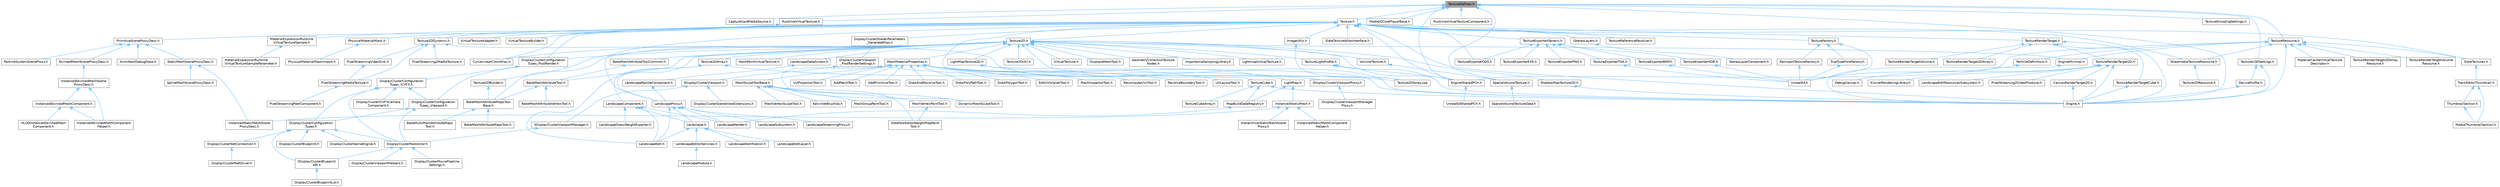 digraph "TextureDefines.h"
{
 // INTERACTIVE_SVG=YES
 // LATEX_PDF_SIZE
  bgcolor="transparent";
  edge [fontname=Helvetica,fontsize=10,labelfontname=Helvetica,labelfontsize=10];
  node [fontname=Helvetica,fontsize=10,shape=box,height=0.2,width=0.4];
  Node1 [id="Node000001",label="TextureDefines.h",height=0.2,width=0.4,color="gray40", fillcolor="grey60", style="filled", fontcolor="black",tooltip=" "];
  Node1 -> Node2 [id="edge1_Node000001_Node000002",dir="back",color="steelblue1",style="solid",tooltip=" "];
  Node2 [id="Node000002",label="CaptureCardMediaSource.h",height=0.2,width=0.4,color="grey40", fillcolor="white", style="filled",URL="$d7/d73/CaptureCardMediaSource_8h.html",tooltip=" "];
  Node1 -> Node3 [id="edge2_Node000001_Node000003",dir="back",color="steelblue1",style="solid",tooltip=" "];
  Node3 [id="Node000003",label="Engine.h",height=0.2,width=0.4,color="grey40", fillcolor="white", style="filled",URL="$d1/d34/Public_2Engine_8h.html",tooltip=" "];
  Node1 -> Node4 [id="edge3_Node000001_Node000004",dir="back",color="steelblue1",style="solid",tooltip=" "];
  Node4 [id="Node000004",label="EngineSharedPCH.h",height=0.2,width=0.4,color="grey40", fillcolor="white", style="filled",URL="$dc/dbb/EngineSharedPCH_8h.html",tooltip=" "];
  Node4 -> Node5 [id="edge4_Node000004_Node000005",dir="back",color="steelblue1",style="solid",tooltip=" "];
  Node5 [id="Node000005",label="UnrealEdSharedPCH.h",height=0.2,width=0.4,color="grey40", fillcolor="white", style="filled",URL="$d1/de6/UnrealEdSharedPCH_8h.html",tooltip=" "];
  Node1 -> Node6 [id="edge5_Node000001_Node000006",dir="back",color="steelblue1",style="solid",tooltip=" "];
  Node6 [id="Node000006",label="MediaIOCorePlayerBase.h",height=0.2,width=0.4,color="grey40", fillcolor="white", style="filled",URL="$d2/dd8/MediaIOCorePlayerBase_8h.html",tooltip=" "];
  Node1 -> Node7 [id="edge6_Node000001_Node000007",dir="back",color="steelblue1",style="solid",tooltip=" "];
  Node7 [id="Node000007",label="RuntimeVirtualTexture.h",height=0.2,width=0.4,color="grey40", fillcolor="white", style="filled",URL="$da/d5f/RuntimeVirtualTexture_8h.html",tooltip=" "];
  Node7 -> Node8 [id="edge7_Node000007_Node000008",dir="back",color="steelblue1",style="solid",tooltip=" "];
  Node8 [id="Node000008",label="MaterialExpressionRuntime\lVirtualTextureSample.h",height=0.2,width=0.4,color="grey40", fillcolor="white", style="filled",URL="$db/ddc/MaterialExpressionRuntimeVirtualTextureSample_8h.html",tooltip=" "];
  Node8 -> Node9 [id="edge8_Node000008_Node000009",dir="back",color="steelblue1",style="solid",tooltip=" "];
  Node9 [id="Node000009",label="MaterialExpressionRuntime\lVirtualTextureSampleParameter.h",height=0.2,width=0.4,color="grey40", fillcolor="white", style="filled",URL="$d5/d3d/MaterialExpressionRuntimeVirtualTextureSampleParameter_8h.html",tooltip=" "];
  Node7 -> Node10 [id="edge9_Node000007_Node000010",dir="back",color="steelblue1",style="solid",tooltip=" "];
  Node10 [id="Node000010",label="PrimitiveSceneProxyDesc.h",height=0.2,width=0.4,color="grey40", fillcolor="white", style="filled",URL="$d8/d20/PrimitiveSceneProxyDesc_8h.html",tooltip=" "];
  Node10 -> Node11 [id="edge10_Node000010_Node000011",dir="back",color="steelblue1",style="solid",tooltip=" "];
  Node11 [id="Node000011",label="AnimNextDebugDraw.h",height=0.2,width=0.4,color="grey40", fillcolor="white", style="filled",URL="$dd/de1/AnimNextDebugDraw_8h.html",tooltip=" "];
  Node10 -> Node12 [id="edge11_Node000010_Node000012",dir="back",color="steelblue1",style="solid",tooltip=" "];
  Node12 [id="Node000012",label="ParticleSystemSceneProxy.h",height=0.2,width=0.4,color="grey40", fillcolor="white", style="filled",URL="$dd/d25/ParticleSystemSceneProxy_8h.html",tooltip=" "];
  Node10 -> Node13 [id="edge12_Node000010_Node000013",dir="back",color="steelblue1",style="solid",tooltip=" "];
  Node13 [id="Node000013",label="SkinnedMeshSceneProxyDesc.h",height=0.2,width=0.4,color="grey40", fillcolor="white", style="filled",URL="$dd/d6b/SkinnedMeshSceneProxyDesc_8h.html",tooltip=" "];
  Node13 -> Node14 [id="edge13_Node000013_Node000014",dir="back",color="steelblue1",style="solid",tooltip=" "];
  Node14 [id="Node000014",label="InstancedSkinnedMeshScene\lProxyDesc.h",height=0.2,width=0.4,color="grey40", fillcolor="white", style="filled",URL="$d7/d6c/InstancedSkinnedMeshSceneProxyDesc_8h.html",tooltip=" "];
  Node14 -> Node15 [id="edge14_Node000014_Node000015",dir="back",color="steelblue1",style="solid",tooltip=" "];
  Node15 [id="Node000015",label="InstancedSkinnedMeshComponent.h",height=0.2,width=0.4,color="grey40", fillcolor="white", style="filled",URL="$d7/da7/InstancedSkinnedMeshComponent_8h.html",tooltip=" "];
  Node15 -> Node16 [id="edge15_Node000015_Node000016",dir="back",color="steelblue1",style="solid",tooltip=" "];
  Node16 [id="Node000016",label="HLODInstancedSkinnedMesh\lComponent.h",height=0.2,width=0.4,color="grey40", fillcolor="white", style="filled",URL="$d5/d06/HLODInstancedSkinnedMeshComponent_8h.html",tooltip=" "];
  Node15 -> Node17 [id="edge16_Node000015_Node000017",dir="back",color="steelblue1",style="solid",tooltip=" "];
  Node17 [id="Node000017",label="InstancedSkinnedMeshComponent\lHelper.h",height=0.2,width=0.4,color="grey40", fillcolor="white", style="filled",URL="$d1/d86/InstancedSkinnedMeshComponentHelper_8h.html",tooltip=" "];
  Node14 -> Node17 [id="edge17_Node000014_Node000017",dir="back",color="steelblue1",style="solid",tooltip=" "];
  Node10 -> Node18 [id="edge18_Node000010_Node000018",dir="back",color="steelblue1",style="solid",tooltip=" "];
  Node18 [id="Node000018",label="StaticMeshSceneProxyDesc.h",height=0.2,width=0.4,color="grey40", fillcolor="white", style="filled",URL="$d0/d31/StaticMeshSceneProxyDesc_8h.html",tooltip=" "];
  Node18 -> Node19 [id="edge19_Node000018_Node000019",dir="back",color="steelblue1",style="solid",tooltip=" "];
  Node19 [id="Node000019",label="InstancedStaticMeshScene\lProxyDesc.h",height=0.2,width=0.4,color="grey40", fillcolor="white", style="filled",URL="$db/dcf/InstancedStaticMeshSceneProxyDesc_8h.html",tooltip=" "];
  Node18 -> Node20 [id="edge20_Node000018_Node000020",dir="back",color="steelblue1",style="solid",tooltip=" "];
  Node20 [id="Node000020",label="SplineMeshSceneProxyDesc.h",height=0.2,width=0.4,color="grey40", fillcolor="white", style="filled",URL="$db/d1b/SplineMeshSceneProxyDesc_8h.html",tooltip=" "];
  Node1 -> Node21 [id="edge21_Node000001_Node000021",dir="back",color="steelblue1",style="solid",tooltip=" "];
  Node21 [id="Node000021",label="RuntimeVirtualTextureComponent.h",height=0.2,width=0.4,color="grey40", fillcolor="white", style="filled",URL="$d7/dcf/RuntimeVirtualTextureComponent_8h.html",tooltip=" "];
  Node1 -> Node22 [id="edge22_Node000001_Node000022",dir="back",color="steelblue1",style="solid",tooltip=" "];
  Node22 [id="Node000022",label="SparseVolumeTexture.h",height=0.2,width=0.4,color="grey40", fillcolor="white", style="filled",URL="$d4/df8/SparseVolumeTexture_8h.html",tooltip=" "];
  Node22 -> Node23 [id="edge23_Node000022_Node000023",dir="back",color="steelblue1",style="solid",tooltip=" "];
  Node23 [id="Node000023",label="SparseVolumeTextureData.h",height=0.2,width=0.4,color="grey40", fillcolor="white", style="filled",URL="$db/dcc/SparseVolumeTextureData_8h.html",tooltip=" "];
  Node1 -> Node24 [id="edge24_Node000001_Node000024",dir="back",color="steelblue1",style="solid",tooltip=" "];
  Node24 [id="Node000024",label="Texture.h",height=0.2,width=0.4,color="grey40", fillcolor="white", style="filled",URL="$d9/dbf/Texture_8h.html",tooltip=" "];
  Node24 -> Node25 [id="edge25_Node000024_Node000025",dir="back",color="steelblue1",style="solid",tooltip=" "];
  Node25 [id="Node000025",label="CurveLinearColorAtlas.h",height=0.2,width=0.4,color="grey40", fillcolor="white", style="filled",URL="$dd/d63/CurveLinearColorAtlas_8h.html",tooltip=" "];
  Node24 -> Node26 [id="edge26_Node000024_Node000026",dir="back",color="steelblue1",style="solid",tooltip=" "];
  Node26 [id="Node000026",label="DisplayClusterConfiguration\lTypes_PostRender.h",height=0.2,width=0.4,color="grey40", fillcolor="white", style="filled",URL="$d1/d0d/DisplayClusterConfigurationTypes__PostRender_8h.html",tooltip=" "];
  Node26 -> Node27 [id="edge27_Node000026_Node000027",dir="back",color="steelblue1",style="solid",tooltip=" "];
  Node27 [id="Node000027",label="DisplayClusterConfiguration\lTypes_ICVFX.h",height=0.2,width=0.4,color="grey40", fillcolor="white", style="filled",URL="$d3/dc4/DisplayClusterConfigurationTypes__ICVFX_8h.html",tooltip=" "];
  Node27 -> Node28 [id="edge28_Node000027_Node000028",dir="back",color="steelblue1",style="solid",tooltip=" "];
  Node28 [id="Node000028",label="DisplayClusterConfiguration\lTypes.h",height=0.2,width=0.4,color="grey40", fillcolor="white", style="filled",URL="$d5/dc6/DisplayClusterConfigurationTypes_8h.html",tooltip=" "];
  Node28 -> Node29 [id="edge29_Node000028_Node000029",dir="back",color="steelblue1",style="solid",tooltip=" "];
  Node29 [id="Node000029",label="DisplayClusterBlueprint.h",height=0.2,width=0.4,color="grey40", fillcolor="white", style="filled",URL="$d0/d44/DisplayClusterBlueprint_8h.html",tooltip=" "];
  Node28 -> Node30 [id="edge30_Node000028_Node000030",dir="back",color="steelblue1",style="solid",tooltip=" "];
  Node30 [id="Node000030",label="DisplayClusterGameEngine.h",height=0.2,width=0.4,color="grey40", fillcolor="white", style="filled",URL="$da/d8f/DisplayClusterGameEngine_8h.html",tooltip=" "];
  Node28 -> Node31 [id="edge31_Node000028_Node000031",dir="back",color="steelblue1",style="solid",tooltip=" "];
  Node31 [id="Node000031",label="DisplayClusterNetConnection.h",height=0.2,width=0.4,color="grey40", fillcolor="white", style="filled",URL="$d0/df0/DisplayClusterNetConnection_8h.html",tooltip=" "];
  Node31 -> Node32 [id="edge32_Node000031_Node000032",dir="back",color="steelblue1",style="solid",tooltip=" "];
  Node32 [id="Node000032",label="DisplayClusterNetDriver.h",height=0.2,width=0.4,color="grey40", fillcolor="white", style="filled",URL="$db/de1/DisplayClusterNetDriver_8h.html",tooltip=" "];
  Node28 -> Node33 [id="edge33_Node000028_Node000033",dir="back",color="steelblue1",style="solid",tooltip=" "];
  Node33 [id="Node000033",label="DisplayClusterRootActor.h",height=0.2,width=0.4,color="grey40", fillcolor="white", style="filled",URL="$d0/d41/DisplayClusterRootActor_8h.html",tooltip=" "];
  Node33 -> Node34 [id="edge34_Node000033_Node000034",dir="back",color="steelblue1",style="solid",tooltip=" "];
  Node34 [id="Node000034",label="DisplayClusterMoviePipeline\lSettings.h",height=0.2,width=0.4,color="grey40", fillcolor="white", style="filled",URL="$d7/d56/DisplayClusterMoviePipelineSettings_8h.html",tooltip=" "];
  Node33 -> Node35 [id="edge35_Node000033_Node000035",dir="back",color="steelblue1",style="solid",tooltip=" "];
  Node35 [id="Node000035",label="DisplayClusterViewportHelpers.h",height=0.2,width=0.4,color="grey40", fillcolor="white", style="filled",URL="$d6/d8b/DisplayClusterViewportHelpers_8h.html",tooltip=" "];
  Node33 -> Node36 [id="edge36_Node000033_Node000036",dir="back",color="steelblue1",style="solid",tooltip=" "];
  Node36 [id="Node000036",label="IDisplayClusterBlueprint\lAPI.h",height=0.2,width=0.4,color="grey40", fillcolor="white", style="filled",URL="$d6/dd6/IDisplayClusterBlueprintAPI_8h.html",tooltip=" "];
  Node36 -> Node37 [id="edge37_Node000036_Node000037",dir="back",color="steelblue1",style="solid",tooltip=" "];
  Node37 [id="Node000037",label="DisplayClusterBlueprintLib.h",height=0.2,width=0.4,color="grey40", fillcolor="white", style="filled",URL="$d9/d13/DisplayClusterBlueprintLib_8h.html",tooltip=" "];
  Node28 -> Node36 [id="edge38_Node000028_Node000036",dir="back",color="steelblue1",style="solid",tooltip=" "];
  Node27 -> Node38 [id="edge39_Node000027_Node000038",dir="back",color="steelblue1",style="solid",tooltip=" "];
  Node38 [id="Node000038",label="DisplayClusterConfiguration\lTypes_Viewport.h",height=0.2,width=0.4,color="grey40", fillcolor="white", style="filled",URL="$d1/d6b/DisplayClusterConfigurationTypes__Viewport_8h.html",tooltip=" "];
  Node38 -> Node28 [id="edge40_Node000038_Node000028",dir="back",color="steelblue1",style="solid",tooltip=" "];
  Node38 -> Node33 [id="edge41_Node000038_Node000033",dir="back",color="steelblue1",style="solid",tooltip=" "];
  Node27 -> Node39 [id="edge42_Node000027_Node000039",dir="back",color="steelblue1",style="solid",tooltip=" "];
  Node39 [id="Node000039",label="DisplayClusterICVFXCamera\lComponent.h",height=0.2,width=0.4,color="grey40", fillcolor="white", style="filled",URL="$d9/de0/DisplayClusterICVFXCameraComponent_8h.html",tooltip=" "];
  Node27 -> Node33 [id="edge43_Node000027_Node000033",dir="back",color="steelblue1",style="solid",tooltip=" "];
  Node26 -> Node38 [id="edge44_Node000026_Node000038",dir="back",color="steelblue1",style="solid",tooltip=" "];
  Node24 -> Node40 [id="edge45_Node000024_Node000040",dir="back",color="steelblue1",style="solid",tooltip=" "];
  Node40 [id="Node000040",label="DisplayClusterShaderParameters\l_GenerateMips.h",height=0.2,width=0.4,color="grey40", fillcolor="white", style="filled",URL="$dc/dec/DisplayClusterShaderParameters__GenerateMips_8h.html",tooltip=" "];
  Node40 -> Node41 [id="edge46_Node000040_Node000041",dir="back",color="steelblue1",style="solid",tooltip=" "];
  Node41 [id="Node000041",label="DisplayClusterViewport\l_PostRenderSettings.h",height=0.2,width=0.4,color="grey40", fillcolor="white", style="filled",URL="$df/dfc/DisplayClusterViewport__PostRenderSettings_8h.html",tooltip=" "];
  Node41 -> Node42 [id="edge47_Node000041_Node000042",dir="back",color="steelblue1",style="solid",tooltip=" "];
  Node42 [id="Node000042",label="IDisplayClusterViewport.h",height=0.2,width=0.4,color="grey40", fillcolor="white", style="filled",URL="$dc/d64/IDisplayClusterViewport_8h.html",tooltip=" "];
  Node42 -> Node43 [id="edge48_Node000042_Node000043",dir="back",color="steelblue1",style="solid",tooltip=" "];
  Node43 [id="Node000043",label="DisplayClusterSceneViewExtensions.h",height=0.2,width=0.4,color="grey40", fillcolor="white", style="filled",URL="$db/dda/DisplayClusterSceneViewExtensions_8h.html",tooltip=" "];
  Node42 -> Node44 [id="edge49_Node000042_Node000044",dir="back",color="steelblue1",style="solid",tooltip=" "];
  Node44 [id="Node000044",label="IDisplayClusterViewportManager.h",height=0.2,width=0.4,color="grey40", fillcolor="white", style="filled",URL="$db/da9/IDisplayClusterViewportManager_8h.html",tooltip=" "];
  Node44 -> Node33 [id="edge50_Node000044_Node000033",dir="back",color="steelblue1",style="solid",tooltip=" "];
  Node41 -> Node45 [id="edge51_Node000041_Node000045",dir="back",color="steelblue1",style="solid",tooltip=" "];
  Node45 [id="Node000045",label="IDisplayClusterViewportProxy.h",height=0.2,width=0.4,color="grey40", fillcolor="white", style="filled",URL="$df/dfd/IDisplayClusterViewportProxy_8h.html",tooltip=" "];
  Node45 -> Node46 [id="edge52_Node000045_Node000046",dir="back",color="steelblue1",style="solid",tooltip=" "];
  Node46 [id="Node000046",label="IDisplayClusterViewportManager\lProxy.h",height=0.2,width=0.4,color="grey40", fillcolor="white", style="filled",URL="$d9/d0a/IDisplayClusterViewportManagerProxy_8h.html",tooltip=" "];
  Node24 -> Node3 [id="edge53_Node000024_Node000003",dir="back",color="steelblue1",style="solid",tooltip=" "];
  Node24 -> Node4 [id="edge54_Node000024_Node000004",dir="back",color="steelblue1",style="solid",tooltip=" "];
  Node24 -> Node47 [id="edge55_Node000024_Node000047",dir="back",color="steelblue1",style="solid",tooltip=" "];
  Node47 [id="Node000047",label="IStereoLayers.h",height=0.2,width=0.4,color="grey40", fillcolor="white", style="filled",URL="$dd/d40/IStereoLayers_8h.html",tooltip=" "];
  Node47 -> Node48 [id="edge56_Node000047_Node000048",dir="back",color="steelblue1",style="solid",tooltip=" "];
  Node48 [id="Node000048",label="StereoLayerComponent.h",height=0.2,width=0.4,color="grey40", fillcolor="white", style="filled",URL="$db/d10/StereoLayerComponent_8h.html",tooltip=" "];
  Node24 -> Node49 [id="edge57_Node000024_Node000049",dir="back",color="steelblue1",style="solid",tooltip=" "];
  Node49 [id="Node000049",label="ImageUtils.h",height=0.2,width=0.4,color="grey40", fillcolor="white", style="filled",URL="$d7/dc9/ImageUtils_8h.html",tooltip=" "];
  Node49 -> Node50 [id="edge58_Node000049_Node000050",dir="back",color="steelblue1",style="solid",tooltip=" "];
  Node50 [id="Node000050",label="Texture2DArray.cpp",height=0.2,width=0.4,color="grey40", fillcolor="white", style="filled",URL="$d7/d13/Texture2DArray_8cpp.html",tooltip=" "];
  Node24 -> Node51 [id="edge59_Node000024_Node000051",dir="back",color="steelblue1",style="solid",tooltip=" "];
  Node51 [id="Node000051",label="LandscapeProxy.h",height=0.2,width=0.4,color="grey40", fillcolor="white", style="filled",URL="$db/dae/LandscapeProxy_8h.html",tooltip=" "];
  Node51 -> Node52 [id="edge60_Node000051_Node000052",dir="back",color="steelblue1",style="solid",tooltip=" "];
  Node52 [id="Node000052",label="Landscape.h",height=0.2,width=0.4,color="grey40", fillcolor="white", style="filled",URL="$d5/dd6/Landscape_8h.html",tooltip=" "];
  Node52 -> Node53 [id="edge61_Node000052_Node000053",dir="back",color="steelblue1",style="solid",tooltip=" "];
  Node53 [id="Node000053",label="LandscapeEdit.h",height=0.2,width=0.4,color="grey40", fillcolor="white", style="filled",URL="$df/d61/LandscapeEdit_8h.html",tooltip=" "];
  Node52 -> Node54 [id="edge62_Node000052_Node000054",dir="back",color="steelblue1",style="solid",tooltip=" "];
  Node54 [id="Node000054",label="LandscapeEditLayer.h",height=0.2,width=0.4,color="grey40", fillcolor="white", style="filled",URL="$d2/d34/LandscapeEditLayer_8h.html",tooltip=" "];
  Node52 -> Node55 [id="edge63_Node000052_Node000055",dir="back",color="steelblue1",style="solid",tooltip=" "];
  Node55 [id="Node000055",label="LandscapeEditorServices.h",height=0.2,width=0.4,color="grey40", fillcolor="white", style="filled",URL="$d0/de9/LandscapeEditorServices_8h.html",tooltip=" "];
  Node55 -> Node56 [id="edge64_Node000055_Node000056",dir="back",color="steelblue1",style="solid",tooltip=" "];
  Node56 [id="Node000056",label="LandscapeModule.h",height=0.2,width=0.4,color="grey40", fillcolor="white", style="filled",URL="$db/d88/LandscapeModule_8h.html",tooltip=" "];
  Node52 -> Node57 [id="edge65_Node000052_Node000057",dir="back",color="steelblue1",style="solid",tooltip=" "];
  Node57 [id="Node000057",label="LandscapeNotification.h",height=0.2,width=0.4,color="grey40", fillcolor="white", style="filled",URL="$d7/de3/LandscapeNotification_8h.html",tooltip=" "];
  Node51 -> Node53 [id="edge66_Node000051_Node000053",dir="back",color="steelblue1",style="solid",tooltip=" "];
  Node51 -> Node58 [id="edge67_Node000051_Node000058",dir="back",color="steelblue1",style="solid",tooltip=" "];
  Node58 [id="Node000058",label="LandscapeRender.h",height=0.2,width=0.4,color="grey40", fillcolor="white", style="filled",URL="$df/d67/LandscapeRender_8h.html",tooltip=" "];
  Node51 -> Node59 [id="edge68_Node000051_Node000059",dir="back",color="steelblue1",style="solid",tooltip=" "];
  Node59 [id="Node000059",label="LandscapeStreamingProxy.h",height=0.2,width=0.4,color="grey40", fillcolor="white", style="filled",URL="$de/d5a/LandscapeStreamingProxy_8h.html",tooltip=" "];
  Node51 -> Node60 [id="edge69_Node000051_Node000060",dir="back",color="steelblue1",style="solid",tooltip=" "];
  Node60 [id="Node000060",label="LandscapeSubsystem.h",height=0.2,width=0.4,color="grey40", fillcolor="white", style="filled",URL="$d7/ddd/LandscapeSubsystem_8h.html",tooltip=" "];
  Node24 -> Node61 [id="edge70_Node000024_Node000061",dir="back",color="steelblue1",style="solid",tooltip=" "];
  Node61 [id="Node000061",label="PhysicalMaterialMask.h",height=0.2,width=0.4,color="grey40", fillcolor="white", style="filled",URL="$da/df8/PhysicalMaterialMask_8h.html",tooltip=" "];
  Node61 -> Node62 [id="edge71_Node000061_Node000062",dir="back",color="steelblue1",style="solid",tooltip=" "];
  Node62 [id="Node000062",label="PhysicalMaterialMaskImport.h",height=0.2,width=0.4,color="grey40", fillcolor="white", style="filled",URL="$d8/de7/PhysicalMaterialMaskImport_8h.html",tooltip=" "];
  Node24 -> Node63 [id="edge72_Node000024_Node000063",dir="back",color="steelblue1",style="solid",tooltip=" "];
  Node63 [id="Node000063",label="SlateTextureAtlasInterface.h",height=0.2,width=0.4,color="grey40", fillcolor="white", style="filled",URL="$d0/d3a/SlateTextureAtlasInterface_8h.html",tooltip=" "];
  Node24 -> Node64 [id="edge73_Node000024_Node000064",dir="back",color="steelblue1",style="solid",tooltip=" "];
  Node64 [id="Node000064",label="SlateTextures.h",height=0.2,width=0.4,color="grey40", fillcolor="white", style="filled",URL="$df/d06/SlateTextures_8h.html",tooltip=" "];
  Node64 -> Node65 [id="edge74_Node000064_Node000065",dir="back",color="steelblue1",style="solid",tooltip=" "];
  Node65 [id="Node000065",label="TrackEditorThumbnail.h",height=0.2,width=0.4,color="grey40", fillcolor="white", style="filled",URL="$d6/d44/TrackEditorThumbnail_8h.html",tooltip=" "];
  Node65 -> Node66 [id="edge75_Node000065_Node000066",dir="back",color="steelblue1",style="solid",tooltip=" "];
  Node66 [id="Node000066",label="MediaThumbnailSection.h",height=0.2,width=0.4,color="grey40", fillcolor="white", style="filled",URL="$d8/dfe/MediaThumbnailSection_8h.html",tooltip=" "];
  Node65 -> Node67 [id="edge76_Node000065_Node000067",dir="back",color="steelblue1",style="solid",tooltip=" "];
  Node67 [id="Node000067",label="ThumbnailSection.h",height=0.2,width=0.4,color="grey40", fillcolor="white", style="filled",URL="$de/daf/ThumbnailSection_8h.html",tooltip=" "];
  Node67 -> Node66 [id="edge77_Node000067_Node000066",dir="back",color="steelblue1",style="solid",tooltip=" "];
  Node24 -> Node68 [id="edge78_Node000024_Node000068",dir="back",color="steelblue1",style="solid",tooltip=" "];
  Node68 [id="Node000068",label="StreamableTextureResource.h",height=0.2,width=0.4,color="grey40", fillcolor="white", style="filled",URL="$dd/d72/StreamableTextureResource_8h.html",tooltip=" "];
  Node68 -> Node69 [id="edge79_Node000068_Node000069",dir="back",color="steelblue1",style="solid",tooltip=" "];
  Node69 [id="Node000069",label="Texture2DResource.h",height=0.2,width=0.4,color="grey40", fillcolor="white", style="filled",URL="$d1/df7/Texture2DResource_8h.html",tooltip=" "];
  Node24 -> Node70 [id="edge80_Node000024_Node000070",dir="back",color="steelblue1",style="solid",tooltip=" "];
  Node70 [id="Node000070",label="Texture2D.h",height=0.2,width=0.4,color="grey40", fillcolor="white", style="filled",URL="$d5/d6f/Texture2D_8h.html",tooltip=" "];
  Node70 -> Node71 [id="edge81_Node000070_Node000071",dir="back",color="steelblue1",style="solid",tooltip=" "];
  Node71 [id="Node000071",label="BakeMeshAttributeMapsTool\lBase.h",height=0.2,width=0.4,color="grey40", fillcolor="white", style="filled",URL="$dc/d68/BakeMeshAttributeMapsToolBase_8h.html",tooltip=" "];
  Node71 -> Node72 [id="edge82_Node000071_Node000072",dir="back",color="steelblue1",style="solid",tooltip=" "];
  Node72 [id="Node000072",label="BakeMeshAttributeMapsTool.h",height=0.2,width=0.4,color="grey40", fillcolor="white", style="filled",URL="$d8/d14/BakeMeshAttributeMapsTool_8h.html",tooltip=" "];
  Node71 -> Node73 [id="edge83_Node000071_Node000073",dir="back",color="steelblue1",style="solid",tooltip=" "];
  Node73 [id="Node000073",label="BakeMultiMeshAttributeMaps\lTool.h",height=0.2,width=0.4,color="grey40", fillcolor="white", style="filled",URL="$d7/d65/BakeMultiMeshAttributeMapsTool_8h.html",tooltip=" "];
  Node70 -> Node74 [id="edge84_Node000070_Node000074",dir="back",color="steelblue1",style="solid",tooltip=" "];
  Node74 [id="Node000074",label="BakeMeshAttributeTool.h",height=0.2,width=0.4,color="grey40", fillcolor="white", style="filled",URL="$d0/d82/BakeMeshAttributeTool_8h.html",tooltip=" "];
  Node74 -> Node71 [id="edge85_Node000074_Node000071",dir="back",color="steelblue1",style="solid",tooltip=" "];
  Node74 -> Node75 [id="edge86_Node000074_Node000075",dir="back",color="steelblue1",style="solid",tooltip=" "];
  Node75 [id="Node000075",label="BakeMeshAttributeVertexTool.h",height=0.2,width=0.4,color="grey40", fillcolor="white", style="filled",URL="$d6/d76/BakeMeshAttributeVertexTool_8h.html",tooltip=" "];
  Node70 -> Node76 [id="edge87_Node000070_Node000076",dir="back",color="steelblue1",style="solid",tooltip=" "];
  Node76 [id="Node000076",label="BakeMeshAttributeToolCommon.h",height=0.2,width=0.4,color="grey40", fillcolor="white", style="filled",URL="$d8/d75/BakeMeshAttributeToolCommon_8h.html",tooltip=" "];
  Node76 -> Node74 [id="edge88_Node000076_Node000074",dir="back",color="steelblue1",style="solid",tooltip=" "];
  Node70 -> Node25 [id="edge89_Node000070_Node000025",dir="back",color="steelblue1",style="solid",tooltip=" "];
  Node70 -> Node77 [id="edge90_Node000070_Node000077",dir="back",color="steelblue1",style="solid",tooltip=" "];
  Node77 [id="Node000077",label="DisplaceMeshTool.h",height=0.2,width=0.4,color="grey40", fillcolor="white", style="filled",URL="$da/d28/DisplaceMeshTool_8h.html",tooltip=" "];
  Node70 -> Node26 [id="edge91_Node000070_Node000026",dir="back",color="steelblue1",style="solid",tooltip=" "];
  Node70 -> Node78 [id="edge92_Node000070_Node000078",dir="back",color="steelblue1",style="solid",tooltip=" "];
  Node78 [id="Node000078",label="EngineMinimal.h",height=0.2,width=0.4,color="grey40", fillcolor="white", style="filled",URL="$d0/d2c/EngineMinimal_8h.html",tooltip=" "];
  Node78 -> Node3 [id="edge93_Node000078_Node000003",dir="back",color="steelblue1",style="solid",tooltip=" "];
  Node70 -> Node4 [id="edge94_Node000070_Node000004",dir="back",color="steelblue1",style="solid",tooltip=" "];
  Node70 -> Node79 [id="edge95_Node000070_Node000079",dir="back",color="steelblue1",style="solid",tooltip=" "];
  Node79 [id="Node000079",label="GeometryCollectionTexture\lNodes.h",height=0.2,width=0.4,color="grey40", fillcolor="white", style="filled",URL="$d5/d81/GeometryCollectionTextureNodes_8h.html",tooltip=" "];
  Node70 -> Node80 [id="edge96_Node000070_Node000080",dir="back",color="steelblue1",style="solid",tooltip=" "];
  Node80 [id="Node000080",label="ImportanceSamplingLibrary.h",height=0.2,width=0.4,color="grey40", fillcolor="white", style="filled",URL="$d4/dd0/ImportanceSamplingLibrary_8h.html",tooltip=" "];
  Node70 -> Node81 [id="edge97_Node000070_Node000081",dir="back",color="steelblue1",style="solid",tooltip=" "];
  Node81 [id="Node000081",label="LandscapeDataAccess.h",height=0.2,width=0.4,color="grey40", fillcolor="white", style="filled",URL="$d0/d23/LandscapeDataAccess_8h.html",tooltip=" "];
  Node81 -> Node82 [id="edge98_Node000081_Node000082",dir="back",color="steelblue1",style="solid",tooltip=" "];
  Node82 [id="Node000082",label="LandscapeNaniteComponent.h",height=0.2,width=0.4,color="grey40", fillcolor="white", style="filled",URL="$d0/de5/LandscapeNaniteComponent_8h.html",tooltip=" "];
  Node82 -> Node51 [id="edge99_Node000082_Node000051",dir="back",color="steelblue1",style="solid",tooltip=" "];
  Node70 -> Node53 [id="edge100_Node000070_Node000053",dir="back",color="steelblue1",style="solid",tooltip=" "];
  Node70 -> Node83 [id="edge101_Node000070_Node000083",dir="back",color="steelblue1",style="solid",tooltip=" "];
  Node83 [id="Node000083",label="LightMapTexture2D.h",height=0.2,width=0.4,color="grey40", fillcolor="white", style="filled",URL="$d4/ddb/LightMapTexture2D_8h.html",tooltip=" "];
  Node83 -> Node3 [id="edge102_Node000083_Node000003",dir="back",color="steelblue1",style="solid",tooltip=" "];
  Node83 -> Node84 [id="edge103_Node000083_Node000084",dir="back",color="steelblue1",style="solid",tooltip=" "];
  Node84 [id="Node000084",label="LightMap.h",height=0.2,width=0.4,color="grey40", fillcolor="white", style="filled",URL="$d1/d76/LightMap_8h.html",tooltip=" "];
  Node84 -> Node85 [id="edge104_Node000084_Node000085",dir="back",color="steelblue1",style="solid",tooltip=" "];
  Node85 [id="Node000085",label="InstancedStaticMesh.h",height=0.2,width=0.4,color="grey40", fillcolor="white", style="filled",URL="$dd/d89/InstancedStaticMesh_8h.html",tooltip=" "];
  Node85 -> Node86 [id="edge105_Node000085_Node000086",dir="back",color="steelblue1",style="solid",tooltip=" "];
  Node86 [id="Node000086",label="HierarchicalStaticMeshScene\lProxy.h",height=0.2,width=0.4,color="grey40", fillcolor="white", style="filled",URL="$d3/d4d/HierarchicalStaticMeshSceneProxy_8h.html",tooltip=" "];
  Node85 -> Node87 [id="edge106_Node000085_Node000087",dir="back",color="steelblue1",style="solid",tooltip=" "];
  Node87 [id="Node000087",label="InstancedStaticMeshComponent\lHelper.h",height=0.2,width=0.4,color="grey40", fillcolor="white", style="filled",URL="$dc/dc7/InstancedStaticMeshComponentHelper_8h.html",tooltip=" "];
  Node85 -> Node19 [id="edge107_Node000085_Node000019",dir="back",color="steelblue1",style="solid",tooltip=" "];
  Node84 -> Node88 [id="edge108_Node000084_Node000088",dir="back",color="steelblue1",style="solid",tooltip=" "];
  Node88 [id="Node000088",label="MapBuildDataRegistry.h",height=0.2,width=0.4,color="grey40", fillcolor="white", style="filled",URL="$df/dac/MapBuildDataRegistry_8h.html",tooltip=" "];
  Node88 -> Node58 [id="edge109_Node000088_Node000058",dir="back",color="steelblue1",style="solid",tooltip=" "];
  Node70 -> Node89 [id="edge110_Node000070_Node000089",dir="back",color="steelblue1",style="solid",tooltip=" "];
  Node89 [id="Node000089",label="LightmapVirtualTexture.h",height=0.2,width=0.4,color="grey40", fillcolor="white", style="filled",URL="$dc/d33/LightmapVirtualTexture_8h.html",tooltip=" "];
  Node70 -> Node90 [id="edge111_Node000070_Node000090",dir="back",color="steelblue1",style="solid",tooltip=" "];
  Node90 [id="Node000090",label="MeshMaterialProperties.h",height=0.2,width=0.4,color="grey40", fillcolor="white", style="filled",URL="$d3/dde/MeshMaterialProperties_8h.html",tooltip=" "];
  Node90 -> Node91 [id="edge112_Node000090_Node000091",dir="back",color="steelblue1",style="solid",tooltip=" "];
  Node91 [id="Node000091",label="AddPatchTool.h",height=0.2,width=0.4,color="grey40", fillcolor="white", style="filled",URL="$d5/deb/AddPatchTool_8h.html",tooltip=" "];
  Node90 -> Node92 [id="edge113_Node000090_Node000092",dir="back",color="steelblue1",style="solid",tooltip=" "];
  Node92 [id="Node000092",label="AddPrimitiveTool.h",height=0.2,width=0.4,color="grey40", fillcolor="white", style="filled",URL="$d5/dbf/AddPrimitiveTool_8h.html",tooltip=" "];
  Node90 -> Node93 [id="edge114_Node000090_Node000093",dir="back",color="steelblue1",style="solid",tooltip=" "];
  Node93 [id="Node000093",label="DrawAndRevolveTool.h",height=0.2,width=0.4,color="grey40", fillcolor="white", style="filled",URL="$d8/d06/DrawAndRevolveTool_8h.html",tooltip=" "];
  Node90 -> Node94 [id="edge115_Node000090_Node000094",dir="back",color="steelblue1",style="solid",tooltip=" "];
  Node94 [id="Node000094",label="DrawPolyPathTool.h",height=0.2,width=0.4,color="grey40", fillcolor="white", style="filled",URL="$dc/d3e/DrawPolyPathTool_8h.html",tooltip=" "];
  Node90 -> Node95 [id="edge116_Node000090_Node000095",dir="back",color="steelblue1",style="solid",tooltip=" "];
  Node95 [id="Node000095",label="DrawPolygonTool.h",height=0.2,width=0.4,color="grey40", fillcolor="white", style="filled",URL="$d0/d15/DrawPolygonTool_8h.html",tooltip=" "];
  Node90 -> Node96 [id="edge117_Node000090_Node000096",dir="back",color="steelblue1",style="solid",tooltip=" "];
  Node96 [id="Node000096",label="DynamicMeshSculptTool.h",height=0.2,width=0.4,color="grey40", fillcolor="white", style="filled",URL="$d6/d16/DynamicMeshSculptTool_8h.html",tooltip=" "];
  Node90 -> Node97 [id="edge118_Node000090_Node000097",dir="back",color="steelblue1",style="solid",tooltip=" "];
  Node97 [id="Node000097",label="EditUVIslandsTool.h",height=0.2,width=0.4,color="grey40", fillcolor="white", style="filled",URL="$d0/de4/EditUVIslandsTool_8h.html",tooltip=" "];
  Node90 -> Node98 [id="edge119_Node000090_Node000098",dir="back",color="steelblue1",style="solid",tooltip=" "];
  Node98 [id="Node000098",label="MeshInspectorTool.h",height=0.2,width=0.4,color="grey40", fillcolor="white", style="filled",URL="$de/da1/MeshInspectorTool_8h.html",tooltip=" "];
  Node90 -> Node99 [id="edge120_Node000090_Node000099",dir="back",color="steelblue1",style="solid",tooltip=" "];
  Node99 [id="Node000099",label="MeshSculptToolBase.h",height=0.2,width=0.4,color="grey40", fillcolor="white", style="filled",URL="$d8/d2a/MeshSculptToolBase_8h.html",tooltip=" "];
  Node99 -> Node100 [id="edge121_Node000099_Node000100",dir="back",color="steelblue1",style="solid",tooltip=" "];
  Node100 [id="Node000100",label="DataflowEditorWeightMapPaint\lTool.h",height=0.2,width=0.4,color="grey40", fillcolor="white", style="filled",URL="$db/d46/DataflowEditorWeightMapPaintTool_8h.html",tooltip=" "];
  Node99 -> Node96 [id="edge122_Node000099_Node000096",dir="back",color="steelblue1",style="solid",tooltip=" "];
  Node99 -> Node101 [id="edge123_Node000099_Node000101",dir="back",color="steelblue1",style="solid",tooltip=" "];
  Node101 [id="Node000101",label="KelvinletBrushOp.h",height=0.2,width=0.4,color="grey40", fillcolor="white", style="filled",URL="$d9/d5c/KelvinletBrushOp_8h.html",tooltip=" "];
  Node99 -> Node102 [id="edge124_Node000099_Node000102",dir="back",color="steelblue1",style="solid",tooltip=" "];
  Node102 [id="Node000102",label="MeshGroupPaintTool.h",height=0.2,width=0.4,color="grey40", fillcolor="white", style="filled",URL="$dd/d04/MeshGroupPaintTool_8h.html",tooltip=" "];
  Node99 -> Node103 [id="edge125_Node000099_Node000103",dir="back",color="steelblue1",style="solid",tooltip=" "];
  Node103 [id="Node000103",label="MeshVertexPaintTool.h",height=0.2,width=0.4,color="grey40", fillcolor="white", style="filled",URL="$db/d74/MeshVertexPaintTool_8h.html",tooltip=" "];
  Node103 -> Node100 [id="edge126_Node000103_Node000100",dir="back",color="steelblue1",style="solid",tooltip=" "];
  Node99 -> Node104 [id="edge127_Node000099_Node000104",dir="back",color="steelblue1",style="solid",tooltip=" "];
  Node104 [id="Node000104",label="MeshVertexSculptTool.h",height=0.2,width=0.4,color="grey40", fillcolor="white", style="filled",URL="$dc/da6/MeshVertexSculptTool_8h.html",tooltip=" "];
  Node90 -> Node105 [id="edge128_Node000090_Node000105",dir="back",color="steelblue1",style="solid",tooltip=" "];
  Node105 [id="Node000105",label="RecomputeUVsTool.h",height=0.2,width=0.4,color="grey40", fillcolor="white", style="filled",URL="$d0/d92/RecomputeUVsTool_8h.html",tooltip=" "];
  Node90 -> Node106 [id="edge129_Node000090_Node000106",dir="back",color="steelblue1",style="solid",tooltip=" "];
  Node106 [id="Node000106",label="RevolveBoundaryTool.h",height=0.2,width=0.4,color="grey40", fillcolor="white", style="filled",URL="$da/dce/RevolveBoundaryTool_8h.html",tooltip=" "];
  Node90 -> Node107 [id="edge130_Node000090_Node000107",dir="back",color="steelblue1",style="solid",tooltip=" "];
  Node107 [id="Node000107",label="UVLayoutTool.h",height=0.2,width=0.4,color="grey40", fillcolor="white", style="filled",URL="$d6/d89/UVLayoutTool_8h.html",tooltip=" "];
  Node90 -> Node108 [id="edge131_Node000090_Node000108",dir="back",color="steelblue1",style="solid",tooltip=" "];
  Node108 [id="Node000108",label="UVProjectionTool.h",height=0.2,width=0.4,color="grey40", fillcolor="white", style="filled",URL="$d5/d4f/UVProjectionTool_8h.html",tooltip=" "];
  Node70 -> Node109 [id="edge132_Node000070_Node000109",dir="back",color="steelblue1",style="solid",tooltip=" "];
  Node109 [id="Node000109",label="MeshPaintVirtualTexture.h",height=0.2,width=0.4,color="grey40", fillcolor="white", style="filled",URL="$db/df0/MeshPaintVirtualTexture_8h.html",tooltip=" "];
  Node70 -> Node110 [id="edge133_Node000070_Node000110",dir="back",color="steelblue1",style="solid",tooltip=" "];
  Node110 [id="Node000110",label="ShadowMapTexture2D.h",height=0.2,width=0.4,color="grey40", fillcolor="white", style="filled",URL="$d3/db2/ShadowMapTexture2D_8h.html",tooltip=" "];
  Node110 -> Node3 [id="edge134_Node000110_Node000003",dir="back",color="steelblue1",style="solid",tooltip=" "];
  Node70 -> Node50 [id="edge135_Node000070_Node000050",dir="back",color="steelblue1",style="solid",tooltip=" "];
  Node70 -> Node111 [id="edge136_Node000070_Node000111",dir="back",color="steelblue1",style="solid",tooltip=" "];
  Node111 [id="Node000111",label="Texture2DArray.h",height=0.2,width=0.4,color="grey40", fillcolor="white", style="filled",URL="$d9/df3/Texture2DArray_8h.html",tooltip=" "];
  Node111 -> Node112 [id="edge137_Node000111_Node000112",dir="back",color="steelblue1",style="solid",tooltip=" "];
  Node112 [id="Node000112",label="LandscapeComponent.h",height=0.2,width=0.4,color="grey40", fillcolor="white", style="filled",URL="$d4/dba/LandscapeComponent_8h.html",tooltip=" "];
  Node112 -> Node52 [id="edge138_Node000112_Node000052",dir="back",color="steelblue1",style="solid",tooltip=" "];
  Node112 -> Node53 [id="edge139_Node000112_Node000053",dir="back",color="steelblue1",style="solid",tooltip=" "];
  Node112 -> Node113 [id="edge140_Node000112_Node000113",dir="back",color="steelblue1",style="solid",tooltip=" "];
  Node113 [id="Node000113",label="LandscapeGrassWeightExporter.h",height=0.2,width=0.4,color="grey40", fillcolor="white", style="filled",URL="$de/d64/LandscapeGrassWeightExporter_8h.html",tooltip=" "];
  Node112 -> Node58 [id="edge141_Node000112_Node000058",dir="back",color="steelblue1",style="solid",tooltip=" "];
  Node111 -> Node51 [id="edge142_Node000111_Node000051",dir="back",color="steelblue1",style="solid",tooltip=" "];
  Node111 -> Node50 [id="edge143_Node000111_Node000050",dir="back",color="steelblue1",style="solid",tooltip=" "];
  Node70 -> Node114 [id="edge144_Node000070_Node000114",dir="back",color="steelblue1",style="solid",tooltip=" "];
  Node114 [id="Node000114",label="Texture2DBuilder.h",height=0.2,width=0.4,color="grey40", fillcolor="white", style="filled",URL="$d9/d6e/Texture2DBuilder_8h.html",tooltip=" "];
  Node114 -> Node71 [id="edge145_Node000114_Node000071",dir="back",color="steelblue1",style="solid",tooltip=" "];
  Node70 -> Node115 [id="edge146_Node000070_Node000115",dir="back",color="steelblue1",style="solid",tooltip=" "];
  Node115 [id="Node000115",label="Texture2DUtil.h",height=0.2,width=0.4,color="grey40", fillcolor="white", style="filled",URL="$d5/d41/Texture2DUtil_8h.html",tooltip=" "];
  Node70 -> Node116 [id="edge147_Node000070_Node000116",dir="back",color="steelblue1",style="solid",tooltip=" "];
  Node116 [id="Node000116",label="TextureLightProfile.h",height=0.2,width=0.4,color="grey40", fillcolor="white", style="filled",URL="$de/dee/TextureLightProfile_8h.html",tooltip=" "];
  Node116 -> Node3 [id="edge148_Node000116_Node000003",dir="back",color="steelblue1",style="solid",tooltip=" "];
  Node116 -> Node4 [id="edge149_Node000116_Node000004",dir="back",color="steelblue1",style="solid",tooltip=" "];
  Node70 -> Node117 [id="edge150_Node000070_Node000117",dir="back",color="steelblue1",style="solid",tooltip=" "];
  Node117 [id="Node000117",label="VirtualTexture.h",height=0.2,width=0.4,color="grey40", fillcolor="white", style="filled",URL="$df/d43/VirtualTexture_8h.html",tooltip=" "];
  Node70 -> Node118 [id="edge151_Node000070_Node000118",dir="back",color="steelblue1",style="solid",tooltip=" "];
  Node118 [id="Node000118",label="VolumeTexture.h",height=0.2,width=0.4,color="grey40", fillcolor="white", style="filled",URL="$d5/d6a/VolumeTexture_8h.html",tooltip=" "];
  Node118 -> Node22 [id="edge152_Node000118_Node000022",dir="back",color="steelblue1",style="solid",tooltip=" "];
  Node24 -> Node119 [id="edge153_Node000024_Node000119",dir="back",color="steelblue1",style="solid",tooltip=" "];
  Node119 [id="Node000119",label="Texture2DDynamic.h",height=0.2,width=0.4,color="grey40", fillcolor="white", style="filled",URL="$db/da2/Texture2DDynamic_8h.html",tooltip=" "];
  Node119 -> Node3 [id="edge154_Node000119_Node000003",dir="back",color="steelblue1",style="solid",tooltip=" "];
  Node119 -> Node120 [id="edge155_Node000119_Node000120",dir="back",color="steelblue1",style="solid",tooltip=" "];
  Node120 [id="Node000120",label="PixelStreaming2MediaTexture.h",height=0.2,width=0.4,color="grey40", fillcolor="white", style="filled",URL="$d6/d20/PixelStreaming2MediaTexture_8h.html",tooltip=" "];
  Node119 -> Node121 [id="edge156_Node000119_Node000121",dir="back",color="steelblue1",style="solid",tooltip=" "];
  Node121 [id="Node000121",label="PixelStreamingMediaTexture.h",height=0.2,width=0.4,color="grey40", fillcolor="white", style="filled",URL="$dc/d93/PixelStreamingMediaTexture_8h.html",tooltip=" "];
  Node121 -> Node122 [id="edge157_Node000121_Node000122",dir="back",color="steelblue1",style="solid",tooltip=" "];
  Node122 [id="Node000122",label="PixelStreamingPeerComponent.h",height=0.2,width=0.4,color="grey40", fillcolor="white", style="filled",URL="$de/d4d/PixelStreamingPeerComponent_8h.html",tooltip=" "];
  Node119 -> Node123 [id="edge158_Node000119_Node000123",dir="back",color="steelblue1",style="solid",tooltip=" "];
  Node123 [id="Node000123",label="PixelStreamingVideoSink.h",height=0.2,width=0.4,color="grey40", fillcolor="white", style="filled",URL="$da/deb/PixelStreamingVideoSink_8h.html",tooltip=" "];
  Node123 -> Node121 [id="edge159_Node000123_Node000121",dir="back",color="steelblue1",style="solid",tooltip=" "];
  Node24 -> Node124 [id="edge160_Node000024_Node000124",dir="back",color="steelblue1",style="solid",tooltip=" "];
  Node124 [id="Node000124",label="TextureCube.h",height=0.2,width=0.4,color="grey40", fillcolor="white", style="filled",URL="$d2/d5c/TextureCube_8h.html",tooltip=" "];
  Node124 -> Node3 [id="edge161_Node000124_Node000003",dir="back",color="steelblue1",style="solid",tooltip=" "];
  Node124 -> Node88 [id="edge162_Node000124_Node000088",dir="back",color="steelblue1",style="solid",tooltip=" "];
  Node124 -> Node125 [id="edge163_Node000124_Node000125",dir="back",color="steelblue1",style="solid",tooltip=" "];
  Node125 [id="Node000125",label="TextureCubeArray.h",height=0.2,width=0.4,color="grey40", fillcolor="white", style="filled",URL="$d6/d53/TextureCubeArray_8h.html",tooltip=" "];
  Node24 -> Node126 [id="edge164_Node000024_Node000126",dir="back",color="steelblue1",style="solid",tooltip=" "];
  Node126 [id="Node000126",label="TextureExporterDDS.h",height=0.2,width=0.4,color="grey40", fillcolor="white", style="filled",URL="$de/df9/TextureExporterDDS_8h.html",tooltip=" "];
  Node24 -> Node127 [id="edge165_Node000024_Node000127",dir="back",color="steelblue1",style="solid",tooltip=" "];
  Node127 [id="Node000127",label="TextureExporterGeneric.h",height=0.2,width=0.4,color="grey40", fillcolor="white", style="filled",URL="$df/d87/TextureExporterGeneric_8h.html",tooltip=" "];
  Node127 -> Node128 [id="edge166_Node000127_Node000128",dir="back",color="steelblue1",style="solid",tooltip=" "];
  Node128 [id="Node000128",label="TextureExporterBMP.h",height=0.2,width=0.4,color="grey40", fillcolor="white", style="filled",URL="$db/d91/TextureExporterBMP_8h.html",tooltip=" "];
  Node128 -> Node129 [id="edge167_Node000128_Node000129",dir="back",color="steelblue1",style="solid",tooltip=" "];
  Node129 [id="Node000129",label="UnrealEd.h",height=0.2,width=0.4,color="grey40", fillcolor="white", style="filled",URL="$d2/d5f/UnrealEd_8h.html",tooltip=" "];
  Node127 -> Node126 [id="edge168_Node000127_Node000126",dir="back",color="steelblue1",style="solid",tooltip=" "];
  Node127 -> Node130 [id="edge169_Node000127_Node000130",dir="back",color="steelblue1",style="solid",tooltip=" "];
  Node130 [id="Node000130",label="TextureExporterEXR.h",height=0.2,width=0.4,color="grey40", fillcolor="white", style="filled",URL="$da/ddc/TextureExporterEXR_8h.html",tooltip=" "];
  Node127 -> Node131 [id="edge170_Node000127_Node000131",dir="back",color="steelblue1",style="solid",tooltip=" "];
  Node131 [id="Node000131",label="TextureExporterHDR.h",height=0.2,width=0.4,color="grey40", fillcolor="white", style="filled",URL="$d4/d2a/TextureExporterHDR_8h.html",tooltip=" "];
  Node131 -> Node129 [id="edge171_Node000131_Node000129",dir="back",color="steelblue1",style="solid",tooltip=" "];
  Node127 -> Node132 [id="edge172_Node000127_Node000132",dir="back",color="steelblue1",style="solid",tooltip=" "];
  Node132 [id="Node000132",label="TextureExporterPNG.h",height=0.2,width=0.4,color="grey40", fillcolor="white", style="filled",URL="$d6/db6/TextureExporterPNG_8h.html",tooltip=" "];
  Node127 -> Node133 [id="edge173_Node000127_Node000133",dir="back",color="steelblue1",style="solid",tooltip=" "];
  Node133 [id="Node000133",label="TextureExporterTGA.h",height=0.2,width=0.4,color="grey40", fillcolor="white", style="filled",URL="$de/d52/TextureExporterTGA_8h.html",tooltip=" "];
  Node133 -> Node129 [id="edge174_Node000133_Node000129",dir="back",color="steelblue1",style="solid",tooltip=" "];
  Node24 -> Node134 [id="edge175_Node000024_Node000134",dir="back",color="steelblue1",style="solid",tooltip=" "];
  Node134 [id="Node000134",label="TextureFactory.h",height=0.2,width=0.4,color="grey40", fillcolor="white", style="filled",URL="$d2/d8e/TextureFactory_8h.html",tooltip=" "];
  Node134 -> Node135 [id="edge176_Node000134_Node000135",dir="back",color="steelblue1",style="solid",tooltip=" "];
  Node135 [id="Node000135",label="ReimportTextureFactory.h",height=0.2,width=0.4,color="grey40", fillcolor="white", style="filled",URL="$d9/d7c/ReimportTextureFactory_8h.html",tooltip=" "];
  Node135 -> Node129 [id="edge177_Node000135_Node000129",dir="back",color="steelblue1",style="solid",tooltip=" "];
  Node134 -> Node136 [id="edge178_Node000134_Node000136",dir="back",color="steelblue1",style="solid",tooltip=" "];
  Node136 [id="Node000136",label="TrueTypeFontFactory.h",height=0.2,width=0.4,color="grey40", fillcolor="white", style="filled",URL="$d9/d6c/TrueTypeFontFactory_8h.html",tooltip=" "];
  Node136 -> Node129 [id="edge179_Node000136_Node000129",dir="back",color="steelblue1",style="solid",tooltip=" "];
  Node134 -> Node129 [id="edge180_Node000134_Node000129",dir="back",color="steelblue1",style="solid",tooltip=" "];
  Node24 -> Node137 [id="edge181_Node000024_Node000137",dir="back",color="steelblue1",style="solid",tooltip=" "];
  Node137 [id="Node000137",label="TextureReferenceResolver.h",height=0.2,width=0.4,color="grey40", fillcolor="white", style="filled",URL="$db/d3c/TextureReferenceResolver_8h.html",tooltip=" "];
  Node24 -> Node138 [id="edge182_Node000024_Node000138",dir="back",color="steelblue1",style="solid",tooltip=" "];
  Node138 [id="Node000138",label="TextureRenderTarget.h",height=0.2,width=0.4,color="grey40", fillcolor="white", style="filled",URL="$d0/df6/TextureRenderTarget_8h.html",tooltip=" "];
  Node138 -> Node3 [id="edge183_Node000138_Node000003",dir="back",color="steelblue1",style="solid",tooltip=" "];
  Node138 -> Node139 [id="edge184_Node000138_Node000139",dir="back",color="steelblue1",style="solid",tooltip=" "];
  Node139 [id="Node000139",label="TextureRenderTarget2D.h",height=0.2,width=0.4,color="grey40", fillcolor="white", style="filled",URL="$df/dde/TextureRenderTarget2D_8h.html",tooltip=" "];
  Node139 -> Node140 [id="edge185_Node000139_Node000140",dir="back",color="steelblue1",style="solid",tooltip=" "];
  Node140 [id="Node000140",label="CanvasRenderTarget2D.h",height=0.2,width=0.4,color="grey40", fillcolor="white", style="filled",URL="$d1/d2b/CanvasRenderTarget2D_8h.html",tooltip=" "];
  Node140 -> Node3 [id="edge186_Node000140_Node000003",dir="back",color="steelblue1",style="solid",tooltip=" "];
  Node139 -> Node141 [id="edge187_Node000139_Node000141",dir="back",color="steelblue1",style="solid",tooltip=" "];
  Node141 [id="Node000141",label="DebugCanvas.h",height=0.2,width=0.4,color="grey40", fillcolor="white", style="filled",URL="$df/d5a/DebugCanvas_8h.html",tooltip=" "];
  Node139 -> Node3 [id="edge188_Node000139_Node000003",dir="back",color="steelblue1",style="solid",tooltip=" "];
  Node139 -> Node142 [id="edge189_Node000139_Node000142",dir="back",color="steelblue1",style="solid",tooltip=" "];
  Node142 [id="Node000142",label="KismetRenderingLibrary.h",height=0.2,width=0.4,color="grey40", fillcolor="white", style="filled",URL="$dc/d9a/KismetRenderingLibrary_8h.html",tooltip=" "];
  Node139 -> Node143 [id="edge190_Node000139_Node000143",dir="back",color="steelblue1",style="solid",tooltip=" "];
  Node143 [id="Node000143",label="LandscapeEditResourcesSubsystem.h",height=0.2,width=0.4,color="grey40", fillcolor="white", style="filled",URL="$db/d28/LandscapeEditResourcesSubsystem_8h.html",tooltip=" "];
  Node139 -> Node144 [id="edge191_Node000139_Node000144",dir="back",color="steelblue1",style="solid",tooltip=" "];
  Node144 [id="Node000144",label="PixelStreaming2VideoProducer.h",height=0.2,width=0.4,color="grey40", fillcolor="white", style="filled",URL="$d1/dff/PixelStreaming2VideoProducer_8h.html",tooltip=" "];
  Node138 -> Node145 [id="edge192_Node000138_Node000145",dir="back",color="steelblue1",style="solid",tooltip=" "];
  Node145 [id="Node000145",label="TextureRenderTarget2DArray.h",height=0.2,width=0.4,color="grey40", fillcolor="white", style="filled",URL="$db/d3b/TextureRenderTarget2DArray_8h.html",tooltip=" "];
  Node138 -> Node146 [id="edge193_Node000138_Node000146",dir="back",color="steelblue1",style="solid",tooltip=" "];
  Node146 [id="Node000146",label="TextureRenderTargetCube.h",height=0.2,width=0.4,color="grey40", fillcolor="white", style="filled",URL="$d8/df7/TextureRenderTargetCube_8h.html",tooltip=" "];
  Node146 -> Node3 [id="edge194_Node000146_Node000003",dir="back",color="steelblue1",style="solid",tooltip=" "];
  Node138 -> Node147 [id="edge195_Node000138_Node000147",dir="back",color="steelblue1",style="solid",tooltip=" "];
  Node147 [id="Node000147",label="TextureRenderTargetVolume.h",height=0.2,width=0.4,color="grey40", fillcolor="white", style="filled",URL="$d9/d93/TextureRenderTargetVolume_8h.html",tooltip=" "];
  Node24 -> Node148 [id="edge196_Node000024_Node000148",dir="back",color="steelblue1",style="solid",tooltip=" "];
  Node148 [id="Node000148",label="VirtualTextureAdapter.h",height=0.2,width=0.4,color="grey40", fillcolor="white", style="filled",URL="$dd/d62/VirtualTextureAdapter_8h.html",tooltip=" "];
  Node24 -> Node149 [id="edge197_Node000024_Node000149",dir="back",color="steelblue1",style="solid",tooltip=" "];
  Node149 [id="Node000149",label="VirtualTextureBuilder.h",height=0.2,width=0.4,color="grey40", fillcolor="white", style="filled",URL="$d2/de2/VirtualTextureBuilder_8h.html",tooltip=" "];
  Node1 -> Node150 [id="edge198_Node000001_Node000150",dir="back",color="steelblue1",style="solid",tooltip=" "];
  Node150 [id="Node000150",label="TextureEncodingSettings.h",height=0.2,width=0.4,color="grey40", fillcolor="white", style="filled",URL="$dc/d0b/TextureEncodingSettings_8h.html",tooltip=" "];
  Node1 -> Node151 [id="edge199_Node000001_Node000151",dir="back",color="steelblue1",style="solid",tooltip=" "];
  Node151 [id="Node000151",label="TextureLODSettings.h",height=0.2,width=0.4,color="grey40", fillcolor="white", style="filled",URL="$d0/d0e/TextureLODSettings_8h.html",tooltip=" "];
  Node151 -> Node152 [id="edge200_Node000151_Node000152",dir="back",color="steelblue1",style="solid",tooltip=" "];
  Node152 [id="Node000152",label="DeviceProfile.h",height=0.2,width=0.4,color="grey40", fillcolor="white", style="filled",URL="$db/d12/DeviceProfile_8h.html",tooltip=" "];
  Node152 -> Node3 [id="edge201_Node000152_Node000003",dir="back",color="steelblue1",style="solid",tooltip=" "];
  Node151 -> Node3 [id="edge202_Node000151_Node000003",dir="back",color="steelblue1",style="solid",tooltip=" "];
  Node1 -> Node153 [id="edge203_Node000001_Node000153",dir="back",color="steelblue1",style="solid",tooltip=" "];
  Node153 [id="Node000153",label="TextureResource.h",height=0.2,width=0.4,color="grey40", fillcolor="white", style="filled",URL="$dd/df3/TextureResource_8h.html",tooltip=" "];
  Node153 -> Node3 [id="edge204_Node000153_Node000003",dir="back",color="steelblue1",style="solid",tooltip=" "];
  Node153 -> Node78 [id="edge205_Node000153_Node000078",dir="back",color="steelblue1",style="solid",tooltip=" "];
  Node153 -> Node4 [id="edge206_Node000153_Node000004",dir="back",color="steelblue1",style="solid",tooltip=" "];
  Node153 -> Node154 [id="edge207_Node000153_Node000154",dir="back",color="steelblue1",style="solid",tooltip=" "];
  Node154 [id="Node000154",label="MaterialCacheVirtualTexture\lDescriptor.h",height=0.2,width=0.4,color="grey40", fillcolor="white", style="filled",URL="$d7/d4c/MaterialCacheVirtualTextureDescriptor_8h.html",tooltip=" "];
  Node153 -> Node155 [id="edge208_Node000153_Node000155",dir="back",color="steelblue1",style="solid",tooltip=" "];
  Node155 [id="Node000155",label="ParticleDefinitions.h",height=0.2,width=0.4,color="grey40", fillcolor="white", style="filled",URL="$db/dde/ParticleDefinitions_8h.html",tooltip=" "];
  Node155 -> Node129 [id="edge209_Node000155_Node000129",dir="back",color="steelblue1",style="solid",tooltip=" "];
  Node153 -> Node64 [id="edge210_Node000153_Node000064",dir="back",color="steelblue1",style="solid",tooltip=" "];
  Node153 -> Node68 [id="edge211_Node000153_Node000068",dir="back",color="steelblue1",style="solid",tooltip=" "];
  Node153 -> Node156 [id="edge212_Node000153_Node000156",dir="back",color="steelblue1",style="solid",tooltip=" "];
  Node156 [id="Node000156",label="TextureRenderTarget2DArray\lResource.h",height=0.2,width=0.4,color="grey40", fillcolor="white", style="filled",URL="$dc/df2/TextureRenderTarget2DArrayResource_8h.html",tooltip=" "];
  Node153 -> Node157 [id="edge213_Node000153_Node000157",dir="back",color="steelblue1",style="solid",tooltip=" "];
  Node157 [id="Node000157",label="TextureRenderTargetVolume\lResource.h",height=0.2,width=0.4,color="grey40", fillcolor="white", style="filled",URL="$d0/df7/TextureRenderTargetVolumeResource_8h.html",tooltip=" "];
}
